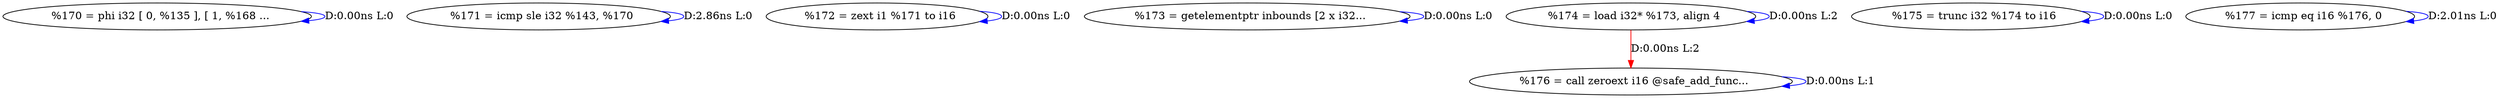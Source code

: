 digraph {
Node0x4099a40[label="  %170 = phi i32 [ 0, %135 ], [ 1, %168 ..."];
Node0x4099a40 -> Node0x4099a40[label="D:0.00ns L:0",color=blue];
Node0x4099b20[label="  %171 = icmp sle i32 %143, %170"];
Node0x4099b20 -> Node0x4099b20[label="D:2.86ns L:0",color=blue];
Node0x4099c00[label="  %172 = zext i1 %171 to i16"];
Node0x4099c00 -> Node0x4099c00[label="D:0.00ns L:0",color=blue];
Node0x4099ce0[label="  %173 = getelementptr inbounds [2 x i32..."];
Node0x4099ce0 -> Node0x4099ce0[label="D:0.00ns L:0",color=blue];
Node0x4099dc0[label="  %174 = load i32* %173, align 4"];
Node0x4099dc0 -> Node0x4099dc0[label="D:0.00ns L:2",color=blue];
Node0x4099f80[label="  %176 = call zeroext i16 @safe_add_func..."];
Node0x4099dc0 -> Node0x4099f80[label="D:0.00ns L:2",color=red];
Node0x4099ea0[label="  %175 = trunc i32 %174 to i16"];
Node0x4099ea0 -> Node0x4099ea0[label="D:0.00ns L:0",color=blue];
Node0x4099f80 -> Node0x4099f80[label="D:0.00ns L:1",color=blue];
Node0x409a060[label="  %177 = icmp eq i16 %176, 0"];
Node0x409a060 -> Node0x409a060[label="D:2.01ns L:0",color=blue];
}
